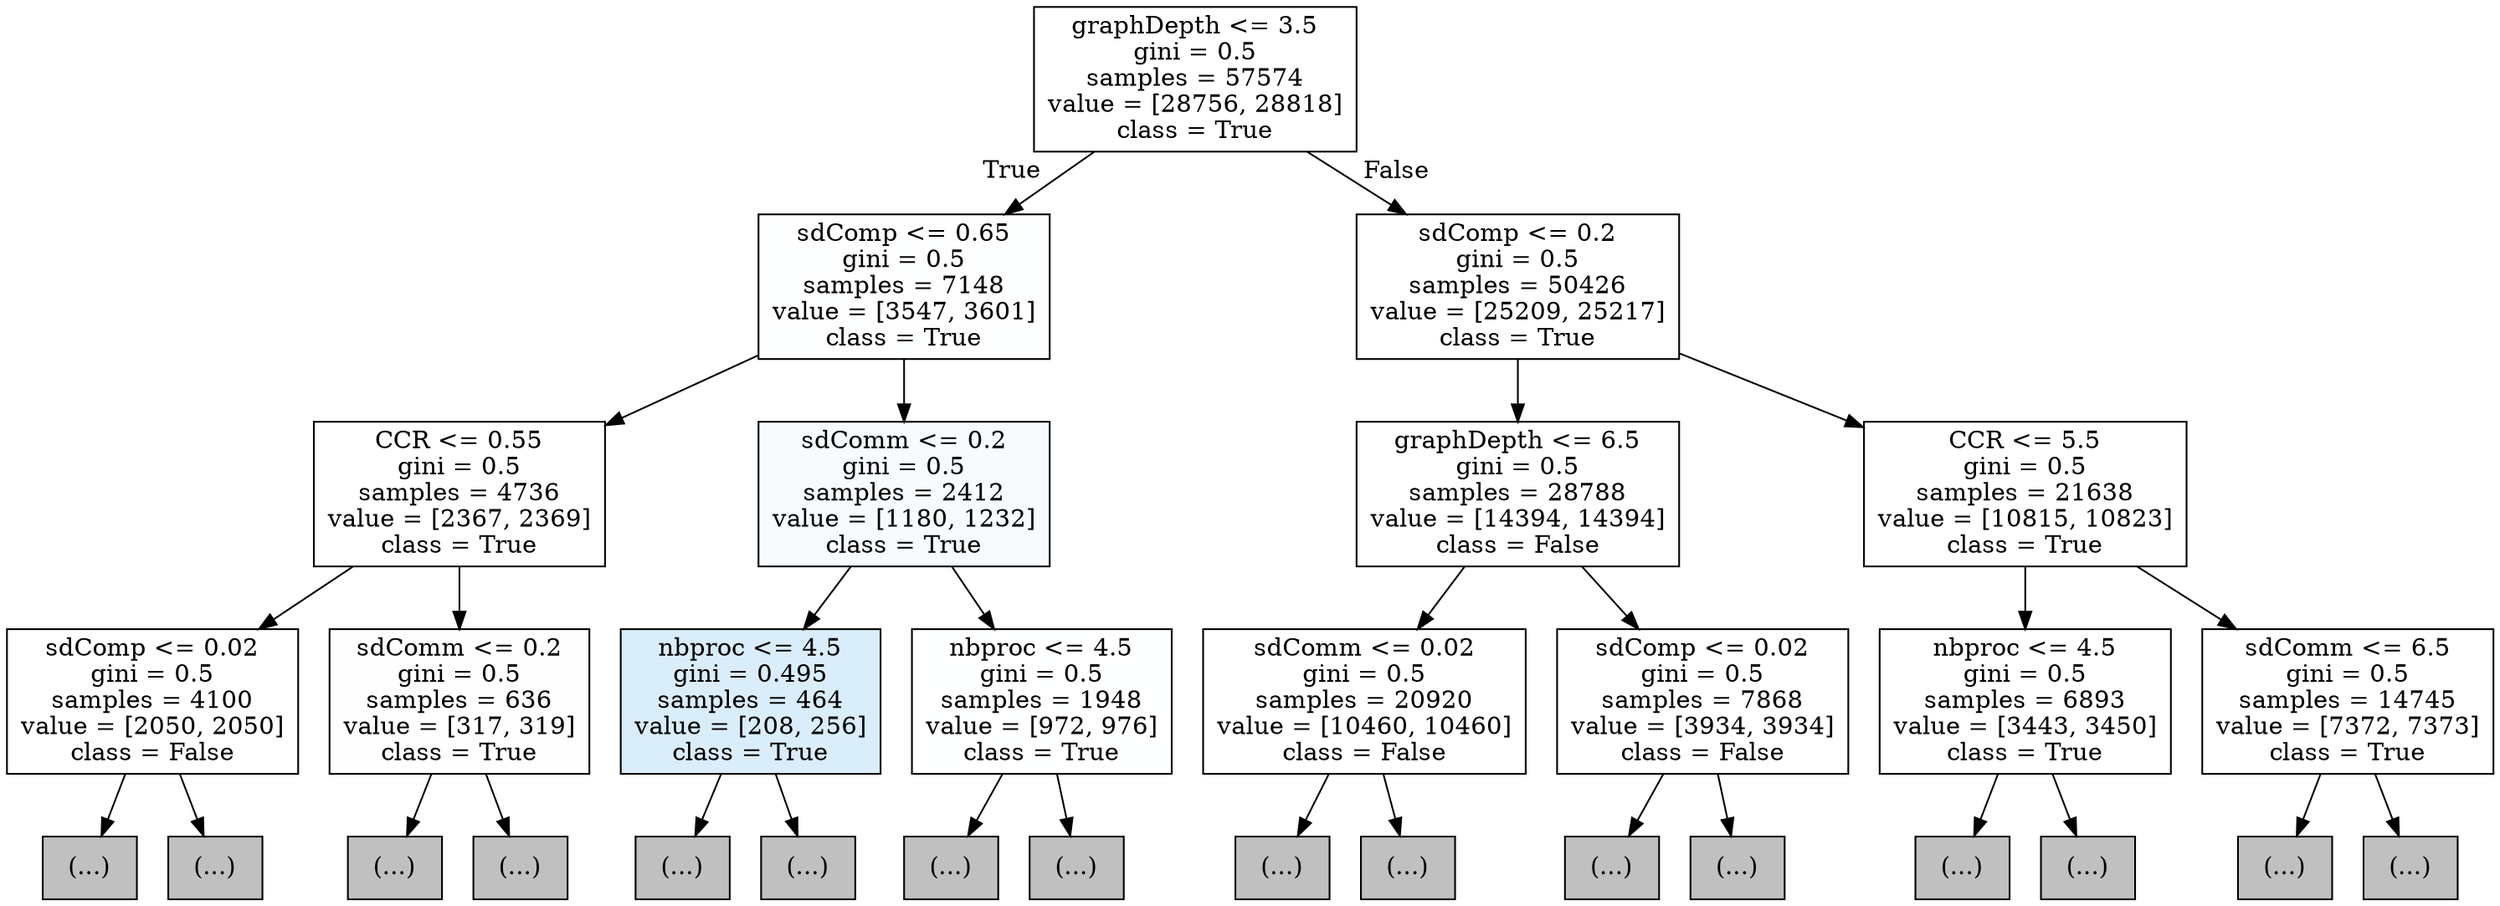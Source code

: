 digraph Tree {
node [shape=box, style="filled", color="black"] ;
0 [label="graphDepth <= 3.5\ngini = 0.5\nsamples = 57574\nvalue = [28756, 28818]\nclass = True", fillcolor="#ffffff"] ;
1 [label="sdComp <= 0.65\ngini = 0.5\nsamples = 7148\nvalue = [3547, 3601]\nclass = True", fillcolor="#fcfeff"] ;
0 -> 1 [labeldistance=2.5, labelangle=45, headlabel="True"] ;
2 [label="CCR <= 0.55\ngini = 0.5\nsamples = 4736\nvalue = [2367, 2369]\nclass = True", fillcolor="#ffffff"] ;
1 -> 2 ;
3 [label="sdComp <= 0.02\ngini = 0.5\nsamples = 4100\nvalue = [2050, 2050]\nclass = False", fillcolor="#ffffff"] ;
2 -> 3 ;
4 [label="(...)", fillcolor="#C0C0C0"] ;
3 -> 4 ;
9 [label="(...)", fillcolor="#C0C0C0"] ;
3 -> 9 ;
26 [label="sdComm <= 0.2\ngini = 0.5\nsamples = 636\nvalue = [317, 319]\nclass = True", fillcolor="#fefeff"] ;
2 -> 26 ;
27 [label="(...)", fillcolor="#C0C0C0"] ;
26 -> 27 ;
32 [label="(...)", fillcolor="#C0C0C0"] ;
26 -> 32 ;
41 [label="sdComm <= 0.2\ngini = 0.5\nsamples = 2412\nvalue = [1180, 1232]\nclass = True", fillcolor="#f7fbfe"] ;
1 -> 41 ;
42 [label="nbproc <= 4.5\ngini = 0.495\nsamples = 464\nvalue = [208, 256]\nclass = True", fillcolor="#daedfa"] ;
41 -> 42 ;
43 [label="(...)", fillcolor="#C0C0C0"] ;
42 -> 43 ;
44 [label="(...)", fillcolor="#C0C0C0"] ;
42 -> 44 ;
45 [label="nbproc <= 4.5\ngini = 0.5\nsamples = 1948\nvalue = [972, 976]\nclass = True", fillcolor="#feffff"] ;
41 -> 45 ;
46 [label="(...)", fillcolor="#C0C0C0"] ;
45 -> 46 ;
57 [label="(...)", fillcolor="#C0C0C0"] ;
45 -> 57 ;
76 [label="sdComp <= 0.2\ngini = 0.5\nsamples = 50426\nvalue = [25209, 25217]\nclass = True", fillcolor="#ffffff"] ;
0 -> 76 [labeldistance=2.5, labelangle=-45, headlabel="False"] ;
77 [label="graphDepth <= 6.5\ngini = 0.5\nsamples = 28788\nvalue = [14394, 14394]\nclass = False", fillcolor="#ffffff"] ;
76 -> 77 ;
78 [label="sdComm <= 0.02\ngini = 0.5\nsamples = 20920\nvalue = [10460, 10460]\nclass = False", fillcolor="#ffffff"] ;
77 -> 78 ;
79 [label="(...)", fillcolor="#C0C0C0"] ;
78 -> 79 ;
102 [label="(...)", fillcolor="#C0C0C0"] ;
78 -> 102 ;
173 [label="sdComp <= 0.02\ngini = 0.5\nsamples = 7868\nvalue = [3934, 3934]\nclass = False", fillcolor="#ffffff"] ;
77 -> 173 ;
174 [label="(...)", fillcolor="#C0C0C0"] ;
173 -> 174 ;
233 [label="(...)", fillcolor="#C0C0C0"] ;
173 -> 233 ;
410 [label="CCR <= 5.5\ngini = 0.5\nsamples = 21638\nvalue = [10815, 10823]\nclass = True", fillcolor="#ffffff"] ;
76 -> 410 ;
411 [label="nbproc <= 4.5\ngini = 0.5\nsamples = 6893\nvalue = [3443, 3450]\nclass = True", fillcolor="#ffffff"] ;
410 -> 411 ;
412 [label="(...)", fillcolor="#C0C0C0"] ;
411 -> 412 ;
491 [label="(...)", fillcolor="#C0C0C0"] ;
411 -> 491 ;
574 [label="sdComm <= 6.5\ngini = 0.5\nsamples = 14745\nvalue = [7372, 7373]\nclass = True", fillcolor="#ffffff"] ;
410 -> 574 ;
575 [label="(...)", fillcolor="#C0C0C0"] ;
574 -> 575 ;
712 [label="(...)", fillcolor="#C0C0C0"] ;
574 -> 712 ;
}